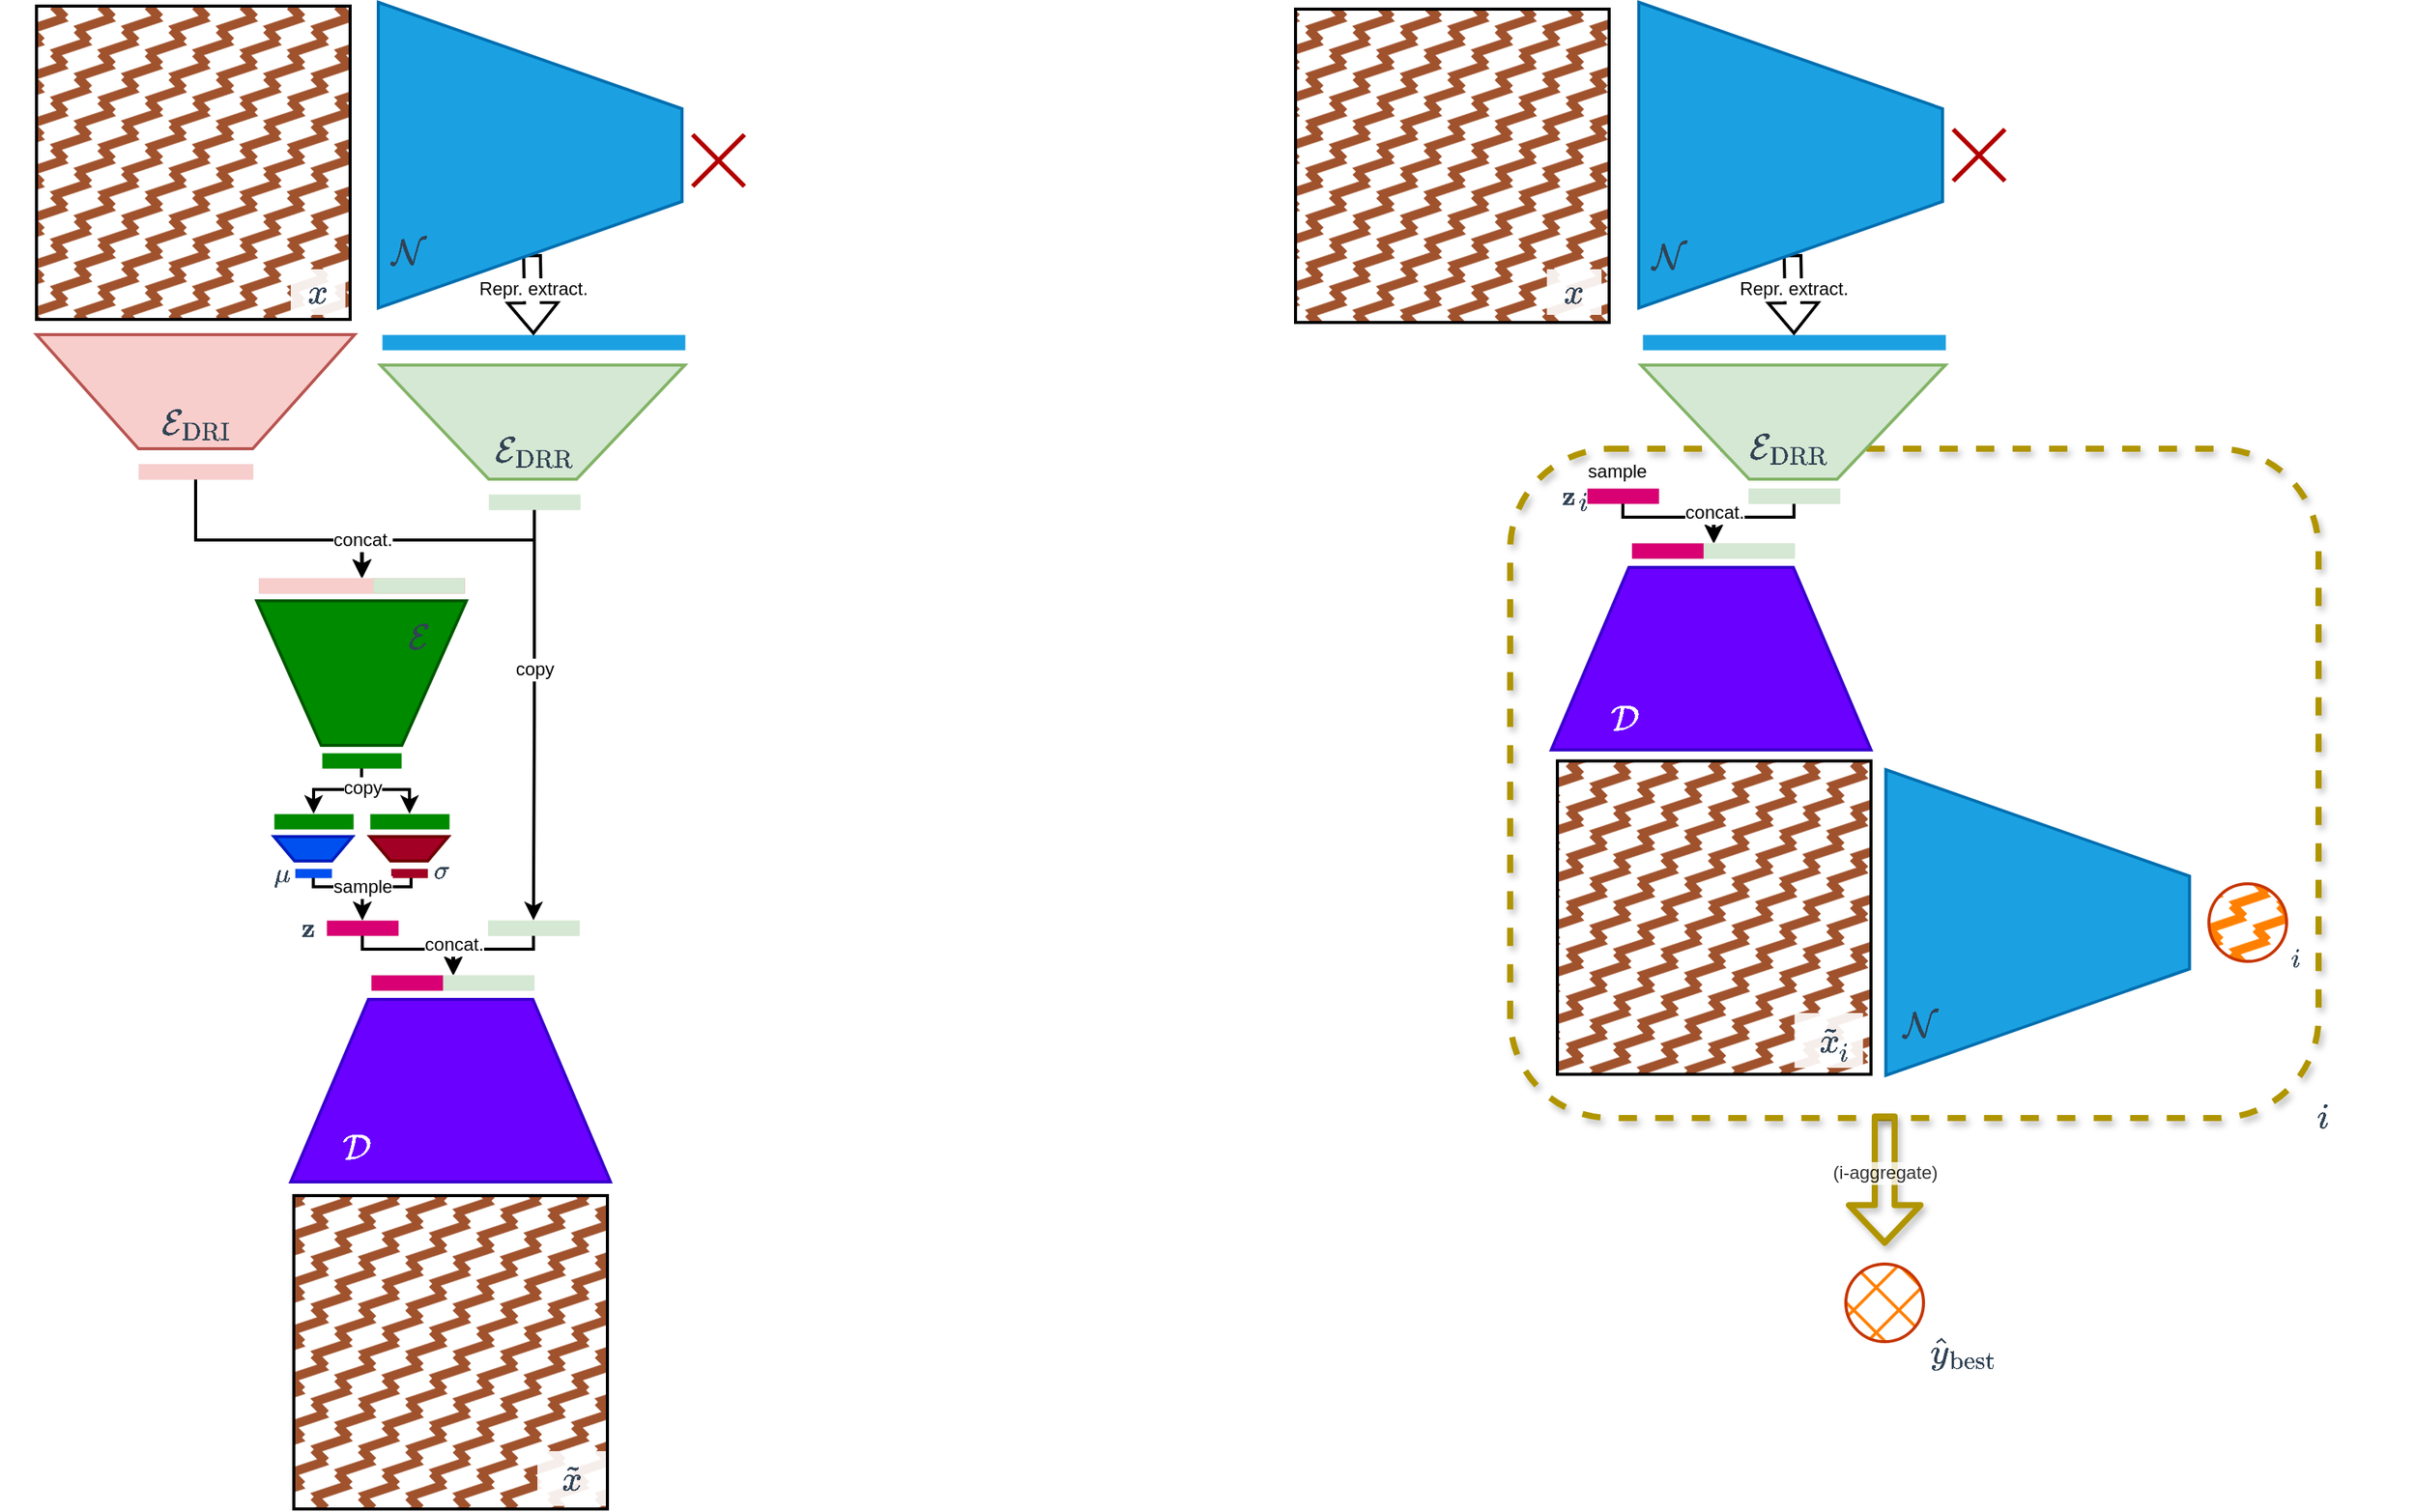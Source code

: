 <mxfile compressed="false" version="20.3.0" type="device">
  <diagram id="s-uf7pjVRxN8czpzryHA" name="Page-1">
    <mxGraphModel dx="5114" dy="3626" grid="1" gridSize="3" guides="1" tooltips="1" connect="1" arrows="1" fold="1" page="1" pageScale="1" pageWidth="827" pageHeight="1169" background="none" math="1" shadow="0">
      <root>
        <mxCell id="0" />
        <mxCell id="1" parent="0" />
        <mxCell id="uhN1ZbObD1ZCV8ZLD3_m-117" value="" style="rounded=1;whiteSpace=wrap;html=1;labelBackgroundColor=default;fillStyle=auto;strokeColor=#B09500;strokeWidth=4;fontFamily=Helvetica;fontSize=12;fillColor=none;fontColor=#000000;dashed=1;sketch=0;shadow=1;" vertex="1" parent="1">
          <mxGeometry x="141" y="-875" width="531" height="440" as="geometry" />
        </mxCell>
        <mxCell id="Mh5AnUqtq1khbSWkHjMV-4" value="" style="shape=trapezoid;perimeter=trapezoidPerimeter;whiteSpace=wrap;html=1;fixedSize=1;rotation=-180;size=67;fillColor=#f8cecc;strokeColor=#b85450;strokeWidth=2;" parent="1" vertex="1">
          <mxGeometry x="-827" y="-950" width="209" height="75" as="geometry" />
        </mxCell>
        <mxCell id="Mh5AnUqtq1khbSWkHjMV-5" value="" style="rounded=0;whiteSpace=wrap;html=1;fillStyle=auto;strokeWidth=0;strokeColor=#006EAF;fillColor=#1ba1e2;fontColor=#ffffff;" parent="1" vertex="1">
          <mxGeometry x="-600" y="-950" width="198.88" height="10" as="geometry" />
        </mxCell>
        <mxCell id="Mh5AnUqtq1khbSWkHjMV-7" value="" style="endArrow=classic;html=1;rounded=0;entryX=0.5;entryY=0;entryDx=0;entryDy=0;shape=flexArrow;startArrow=none;startFill=0;strokeWidth=2;" parent="1" source="Mh5AnUqtq1khbSWkHjMV-2" target="Mh5AnUqtq1khbSWkHjMV-5" edge="1">
          <mxGeometry relative="1" as="geometry">
            <mxPoint x="-358" y="420" as="sourcePoint" />
            <mxPoint x="-258" y="360" as="targetPoint" />
          </mxGeometry>
        </mxCell>
        <mxCell id="Mh5AnUqtq1khbSWkHjMV-8" value="&lt;font style=&quot;font-size: 12px;&quot;&gt;Repr. extract.&lt;/font&gt;" style="edgeLabel;resizable=0;html=1;align=center;verticalAlign=middle;fillStyle=solid;strokeColor=default;strokeWidth=0;fillColor=#33FFFF;gradientColor=none;fontSize=12;fontFamily=Helvetica;labelBackgroundColor=default;" parent="Mh5AnUqtq1khbSWkHjMV-7" connectable="0" vertex="1">
          <mxGeometry relative="1" as="geometry">
            <mxPoint y="-4" as="offset" />
          </mxGeometry>
        </mxCell>
        <mxCell id="Mh5AnUqtq1khbSWkHjMV-9" value="" style="shape=trapezoid;perimeter=trapezoidPerimeter;whiteSpace=wrap;html=1;fixedSize=1;rotation=-180;size=71.12;fillColor=#d5e8d4;strokeColor=#82b366;strokeWidth=2;" parent="1" vertex="1">
          <mxGeometry x="-601.12" y="-930" width="200" height="75" as="geometry" />
        </mxCell>
        <mxCell id="uhN1ZbObD1ZCV8ZLD3_m-11" style="edgeStyle=orthogonalEdgeStyle;rounded=0;orthogonalLoop=1;jettySize=auto;html=1;entryX=0.5;entryY=0;entryDx=0;entryDy=0;fontSize=12;startArrow=none;startFill=0;strokeWidth=2;exitX=0.5;exitY=1;exitDx=0;exitDy=0;" edge="1" parent="1" source="uhN1ZbObD1ZCV8ZLD3_m-4" target="uhN1ZbObD1ZCV8ZLD3_m-6">
          <mxGeometry relative="1" as="geometry">
            <Array as="points">
              <mxPoint x="-500" y="-815" />
              <mxPoint x="-613" y="-815" />
            </Array>
          </mxGeometry>
        </mxCell>
        <mxCell id="uhN1ZbObD1ZCV8ZLD3_m-14" style="edgeStyle=orthogonalEdgeStyle;rounded=0;orthogonalLoop=1;jettySize=auto;html=1;entryX=0.5;entryY=0;entryDx=0;entryDy=0;strokeWidth=2;fontSize=12;startArrow=none;startFill=0;" edge="1" parent="1" source="uhN1ZbObD1ZCV8ZLD3_m-4" target="uhN1ZbObD1ZCV8ZLD3_m-13">
          <mxGeometry relative="1" as="geometry" />
        </mxCell>
        <mxCell id="uhN1ZbObD1ZCV8ZLD3_m-4" value="" style="rounded=0;whiteSpace=wrap;html=1;fillStyle=solid;strokeColor=#82b366;strokeWidth=0;fillColor=#d5e8d4;" vertex="1" parent="1">
          <mxGeometry x="-530" y="-845" width="60" height="10" as="geometry" />
        </mxCell>
        <mxCell id="uhN1ZbObD1ZCV8ZLD3_m-10" style="edgeStyle=orthogonalEdgeStyle;rounded=0;orthogonalLoop=1;jettySize=auto;html=1;exitX=0.5;exitY=1;exitDx=0;exitDy=0;fontSize=12;startArrow=none;startFill=0;strokeWidth=2;" edge="1" parent="1" source="uhN1ZbObD1ZCV8ZLD3_m-5" target="uhN1ZbObD1ZCV8ZLD3_m-6">
          <mxGeometry relative="1" as="geometry">
            <Array as="points">
              <mxPoint x="-722" y="-815" />
              <mxPoint x="-613" y="-815" />
            </Array>
          </mxGeometry>
        </mxCell>
        <mxCell id="uhN1ZbObD1ZCV8ZLD3_m-5" value="" style="rounded=0;whiteSpace=wrap;html=1;fillStyle=solid;strokeColor=#b85450;strokeWidth=0;fillColor=#f8cecc;" vertex="1" parent="1">
          <mxGeometry x="-760" y="-865" width="75" height="10" as="geometry" />
        </mxCell>
        <mxCell id="uhN1ZbObD1ZCV8ZLD3_m-8" value="" style="group" vertex="1" connectable="0" parent="1">
          <mxGeometry x="-681.12" y="-790" width="135.25" height="10" as="geometry" />
        </mxCell>
        <mxCell id="uhN1ZbObD1ZCV8ZLD3_m-6" value="" style="rounded=0;whiteSpace=wrap;html=1;fillStyle=solid;strokeColor=#b85450;strokeWidth=0;fillColor=#f8cecc;" vertex="1" parent="uhN1ZbObD1ZCV8ZLD3_m-8">
          <mxGeometry width="135.25" height="10" as="geometry" />
        </mxCell>
        <mxCell id="uhN1ZbObD1ZCV8ZLD3_m-7" value="" style="rounded=0;whiteSpace=wrap;html=1;fillStyle=solid;strokeColor=#82b366;strokeWidth=0;fillColor=#d5e8d4;" vertex="1" parent="uhN1ZbObD1ZCV8ZLD3_m-8">
          <mxGeometry x="75" width="60" height="10" as="geometry" />
        </mxCell>
        <mxCell id="Mh5AnUqtq1khbSWkHjMV-2" value="" style="shape=trapezoid;perimeter=trapezoidPerimeter;whiteSpace=wrap;html=1;fixedSize=1;rotation=90;size=70;fillColor=#1ba1e2;strokeColor=#006EAF;strokeWidth=2;fontColor=#ffffff;" parent="1" vertex="1">
          <mxGeometry x="-603.25" y="-1167.75" width="201" height="199.5" as="geometry" />
        </mxCell>
        <mxCell id="uhN1ZbObD1ZCV8ZLD3_m-12" value="&lt;span style=&quot;font-size: 12px;&quot;&gt;concat.&lt;/span&gt;" style="edgeLabel;resizable=0;html=1;align=center;verticalAlign=middle;fillStyle=solid;strokeColor=default;strokeWidth=0;fillColor=#33FFFF;gradientColor=none;fontSize=12;fontFamily=Helvetica;" connectable="0" vertex="1" parent="1">
          <mxGeometry x="-613.49" y="-814.998" as="geometry" />
        </mxCell>
        <mxCell id="uhN1ZbObD1ZCV8ZLD3_m-66" style="edgeStyle=orthogonalEdgeStyle;rounded=0;orthogonalLoop=1;jettySize=auto;html=1;entryX=0.5;entryY=0;entryDx=0;entryDy=0;strokeWidth=2;fontFamily=Helvetica;fontSize=12;startArrow=none;startFill=0;" edge="1" parent="1" source="uhN1ZbObD1ZCV8ZLD3_m-13" target="uhN1ZbObD1ZCV8ZLD3_m-61">
          <mxGeometry relative="1" as="geometry">
            <Array as="points">
              <mxPoint x="-501" y="-546" />
              <mxPoint x="-553" y="-546" />
            </Array>
          </mxGeometry>
        </mxCell>
        <mxCell id="uhN1ZbObD1ZCV8ZLD3_m-13" value="" style="rounded=0;whiteSpace=wrap;html=1;fillStyle=solid;strokeColor=#82b366;strokeWidth=0;fillColor=#d5e8d4;" vertex="1" parent="1">
          <mxGeometry x="-530.56" y="-565" width="60" height="10" as="geometry" />
        </mxCell>
        <mxCell id="uhN1ZbObD1ZCV8ZLD3_m-15" value="&lt;span style=&quot;font-size: 12px;&quot;&gt;copy&lt;/span&gt;" style="edgeLabel;resizable=0;html=1;align=center;verticalAlign=middle;fillStyle=solid;strokeColor=default;strokeWidth=0;fillColor=#33FFFF;gradientColor=none;fontSize=12;fontFamily=Helvetica;" connectable="0" vertex="1" parent="1">
          <mxGeometry x="-500.0" y="-729.998" as="geometry" />
        </mxCell>
        <mxCell id="uhN1ZbObD1ZCV8ZLD3_m-25" value="" style="shape=trapezoid;perimeter=trapezoidPerimeter;whiteSpace=wrap;html=1;fixedSize=1;rotation=-180;size=42.37;fillColor=#008a00;strokeColor=#005700;strokeWidth=2;fontColor=#ffffff;" vertex="1" parent="1">
          <mxGeometry x="-682.37" y="-775" width="137.76" height="95" as="geometry" />
        </mxCell>
        <mxCell id="uhN1ZbObD1ZCV8ZLD3_m-57" style="edgeStyle=orthogonalEdgeStyle;rounded=0;orthogonalLoop=1;jettySize=auto;html=1;entryX=0.5;entryY=0;entryDx=0;entryDy=0;strokeWidth=2;fontSize=12;startArrow=none;startFill=0;" edge="1" parent="1" source="uhN1ZbObD1ZCV8ZLD3_m-26" target="uhN1ZbObD1ZCV8ZLD3_m-27">
          <mxGeometry relative="1" as="geometry">
            <Array as="points">
              <mxPoint x="-613" y="-651" />
              <mxPoint x="-645" y="-651" />
            </Array>
          </mxGeometry>
        </mxCell>
        <mxCell id="uhN1ZbObD1ZCV8ZLD3_m-58" style="edgeStyle=orthogonalEdgeStyle;rounded=0;orthogonalLoop=1;jettySize=auto;html=1;entryX=0.5;entryY=0;entryDx=0;entryDy=0;strokeWidth=2;fontSize=12;startArrow=none;startFill=0;" edge="1" parent="1" source="uhN1ZbObD1ZCV8ZLD3_m-26" target="uhN1ZbObD1ZCV8ZLD3_m-46">
          <mxGeometry relative="1" as="geometry">
            <Array as="points">
              <mxPoint x="-613" y="-651" />
              <mxPoint x="-582" y="-651" />
            </Array>
          </mxGeometry>
        </mxCell>
        <mxCell id="uhN1ZbObD1ZCV8ZLD3_m-26" value="" style="rounded=0;whiteSpace=wrap;html=1;fillStyle=solid;strokeColor=#005700;strokeWidth=0;fillColor=#008a00;fontColor=#ffffff;" vertex="1" parent="1">
          <mxGeometry x="-639.49" y="-675" width="52" height="10" as="geometry" />
        </mxCell>
        <mxCell id="uhN1ZbObD1ZCV8ZLD3_m-27" value="" style="rounded=0;whiteSpace=wrap;html=1;fillStyle=solid;strokeColor=#005700;strokeWidth=0;fillColor=#008a00;fontColor=#ffffff;" vertex="1" parent="1">
          <mxGeometry x="-670.99" y="-635" width="52" height="10" as="geometry" />
        </mxCell>
        <mxCell id="uhN1ZbObD1ZCV8ZLD3_m-35" value="" style="shape=trapezoid;perimeter=trapezoidPerimeter;whiteSpace=wrap;html=1;fixedSize=1;rotation=-180;size=13.5;fillColor=#0050ef;strokeColor=#001DBC;strokeWidth=2;fontColor=#ffffff;" vertex="1" parent="1">
          <mxGeometry x="-670.99" y="-620" width="51.5" height="16" as="geometry" />
        </mxCell>
        <mxCell id="uhN1ZbObD1ZCV8ZLD3_m-65" style="edgeStyle=orthogonalEdgeStyle;rounded=0;orthogonalLoop=1;jettySize=auto;html=1;exitX=0.5;exitY=1;exitDx=0;exitDy=0;strokeWidth=2;fontFamily=Helvetica;fontSize=12;startArrow=none;startFill=0;" edge="1" parent="1" source="uhN1ZbObD1ZCV8ZLD3_m-36" target="uhN1ZbObD1ZCV8ZLD3_m-61">
          <mxGeometry relative="1" as="geometry">
            <Array as="points">
              <mxPoint x="-613" y="-546" />
              <mxPoint x="-553" y="-546" />
            </Array>
          </mxGeometry>
        </mxCell>
        <mxCell id="uhN1ZbObD1ZCV8ZLD3_m-36" value="" style="rounded=0;whiteSpace=wrap;html=1;fillStyle=solid;strokeColor=#A50040;strokeWidth=0;fillColor=#d80073;fontColor=#ffffff;" vertex="1" parent="1">
          <mxGeometry x="-636.49" y="-565" width="47" height="10" as="geometry" />
        </mxCell>
        <mxCell id="uhN1ZbObD1ZCV8ZLD3_m-53" style="edgeStyle=orthogonalEdgeStyle;rounded=0;orthogonalLoop=1;jettySize=auto;html=1;entryX=0.5;entryY=0;entryDx=0;entryDy=0;strokeWidth=2;fontSize=12;startArrow=none;startFill=0;" edge="1" parent="1" source="uhN1ZbObD1ZCV8ZLD3_m-39" target="uhN1ZbObD1ZCV8ZLD3_m-36">
          <mxGeometry relative="1" as="geometry">
            <Array as="points">
              <mxPoint x="-644.99" y="-587" />
              <mxPoint x="-612.99" y="-587" />
            </Array>
          </mxGeometry>
        </mxCell>
        <mxCell id="uhN1ZbObD1ZCV8ZLD3_m-39" value="" style="rounded=0;whiteSpace=wrap;html=1;fillStyle=solid;strokeColor=#001DBC;strokeWidth=0;fillColor=#0050ef;fontColor=#ffffff;" vertex="1" parent="1">
          <mxGeometry x="-657.24" y="-599" width="24" height="6" as="geometry" />
        </mxCell>
        <mxCell id="uhN1ZbObD1ZCV8ZLD3_m-46" value="" style="rounded=0;whiteSpace=wrap;html=1;fillStyle=solid;strokeColor=#005700;strokeWidth=0;fillColor=#008a00;fontColor=#ffffff;" vertex="1" parent="1">
          <mxGeometry x="-607.99" y="-635" width="52" height="10" as="geometry" />
        </mxCell>
        <mxCell id="uhN1ZbObD1ZCV8ZLD3_m-47" value="" style="shape=trapezoid;perimeter=trapezoidPerimeter;whiteSpace=wrap;html=1;fixedSize=1;rotation=-180;size=13.5;fillColor=#a20025;strokeColor=#6F0000;strokeWidth=2;fontColor=#ffffff;" vertex="1" parent="1">
          <mxGeometry x="-607.99" y="-620" width="51.5" height="16" as="geometry" />
        </mxCell>
        <mxCell id="uhN1ZbObD1ZCV8ZLD3_m-55" style="edgeStyle=orthogonalEdgeStyle;rounded=0;orthogonalLoop=1;jettySize=auto;html=1;entryX=0.5;entryY=0;entryDx=0;entryDy=0;strokeWidth=2;fontSize=12;startArrow=none;startFill=0;" edge="1" parent="1" source="uhN1ZbObD1ZCV8ZLD3_m-48" target="uhN1ZbObD1ZCV8ZLD3_m-36">
          <mxGeometry relative="1" as="geometry">
            <Array as="points">
              <mxPoint x="-580.99" y="-587" />
              <mxPoint x="-612.99" y="-587" />
            </Array>
          </mxGeometry>
        </mxCell>
        <mxCell id="uhN1ZbObD1ZCV8ZLD3_m-48" value="" style="rounded=0;whiteSpace=wrap;html=1;fillStyle=solid;strokeColor=#6F0000;strokeWidth=0;fillColor=#a20025;fontColor=#ffffff;" vertex="1" parent="1">
          <mxGeometry x="-594.24" y="-599" width="24" height="6" as="geometry" />
        </mxCell>
        <mxCell id="uhN1ZbObD1ZCV8ZLD3_m-56" value="&lt;span style=&quot;font-size: 12px;&quot;&gt;sample&lt;/span&gt;" style="edgeLabel;resizable=0;html=1;align=center;verticalAlign=middle;fillStyle=solid;strokeColor=default;strokeWidth=0;fillColor=#33FFFF;gradientColor=none;fontSize=12;fontFamily=Helvetica;" connectable="0" vertex="1" parent="1">
          <mxGeometry x="-612.99" y="-586.998" as="geometry" />
        </mxCell>
        <mxCell id="uhN1ZbObD1ZCV8ZLD3_m-59" value="&lt;span style=&quot;font-size: 12px;&quot;&gt;copy&lt;/span&gt;" style="edgeLabel;resizable=0;html=1;align=center;verticalAlign=middle;fillStyle=solid;strokeColor=default;strokeWidth=0;fillColor=#33FFFF;gradientColor=none;fontSize=12;fontFamily=Helvetica;" connectable="0" vertex="1" parent="1">
          <mxGeometry x="-609.0" y="-650.998" as="geometry">
            <mxPoint x="-4" y="-1" as="offset" />
          </mxGeometry>
        </mxCell>
        <mxCell id="uhN1ZbObD1ZCV8ZLD3_m-63" value="" style="group" vertex="1" connectable="0" parent="1">
          <mxGeometry x="-607.24" y="-529" width="107" height="10" as="geometry" />
        </mxCell>
        <mxCell id="uhN1ZbObD1ZCV8ZLD3_m-61" value="" style="rounded=0;whiteSpace=wrap;html=1;fillStyle=solid;strokeColor=#82b366;strokeWidth=0;fillColor=#d5e8d4;" vertex="1" parent="uhN1ZbObD1ZCV8ZLD3_m-63">
          <mxGeometry x="0.49" width="106.51" height="10" as="geometry" />
        </mxCell>
        <mxCell id="uhN1ZbObD1ZCV8ZLD3_m-62" value="" style="rounded=0;whiteSpace=wrap;html=1;fillStyle=solid;strokeColor=#A50040;strokeWidth=0;fillColor=#d80073;fontColor=#ffffff;" vertex="1" parent="uhN1ZbObD1ZCV8ZLD3_m-63">
          <mxGeometry width="47" height="10" as="geometry" />
        </mxCell>
        <mxCell id="uhN1ZbObD1ZCV8ZLD3_m-67" value="&lt;span style=&quot;font-size: 12px;&quot;&gt;concat.&lt;/span&gt;" style="edgeLabel;resizable=0;html=1;align=center;verticalAlign=middle;fillStyle=solid;strokeColor=default;strokeWidth=0;fillColor=#33FFFF;gradientColor=none;fontSize=12;fontFamily=Helvetica;" connectable="0" vertex="1" parent="1">
          <mxGeometry x="-553.74" y="-548.998" as="geometry" />
        </mxCell>
        <mxCell id="uhN1ZbObD1ZCV8ZLD3_m-68" value="" style="shape=trapezoid;perimeter=trapezoidPerimeter;whiteSpace=wrap;html=1;fixedSize=1;rotation=0;size=51;fillColor=#6a00ff;strokeColor=#3700CC;strokeWidth=2;fontColor=#ffffff;" vertex="1" parent="1">
          <mxGeometry x="-660" y="-513" width="210" height="120" as="geometry" />
        </mxCell>
        <mxCell id="uhN1ZbObD1ZCV8ZLD3_m-72" value="" style="rounded=0;whiteSpace=wrap;html=1;fillStyle=auto;strokeWidth=0;strokeColor=#006EAF;fillColor=#1ba1e2;fontColor=#ffffff;" vertex="1" parent="1">
          <mxGeometry x="228" y="-950" width="198.88" height="10" as="geometry" />
        </mxCell>
        <mxCell id="uhN1ZbObD1ZCV8ZLD3_m-73" value="" style="endArrow=classic;html=1;rounded=0;entryX=0.5;entryY=0;entryDx=0;entryDy=0;shape=flexArrow;startArrow=none;startFill=0;strokeWidth=2;" edge="1" parent="1" source="uhN1ZbObD1ZCV8ZLD3_m-84" target="uhN1ZbObD1ZCV8ZLD3_m-72">
          <mxGeometry relative="1" as="geometry">
            <mxPoint x="470" y="420" as="sourcePoint" />
            <mxPoint x="570" y="360" as="targetPoint" />
          </mxGeometry>
        </mxCell>
        <mxCell id="uhN1ZbObD1ZCV8ZLD3_m-74" value="&lt;font style=&quot;font-size: 12px;&quot;&gt;Repr. extract.&lt;/font&gt;" style="edgeLabel;resizable=0;html=1;align=center;verticalAlign=middle;fillStyle=solid;strokeColor=default;strokeWidth=0;fillColor=#33FFFF;gradientColor=none;fontSize=12;fontFamily=Helvetica;labelBackgroundColor=default;" connectable="0" vertex="1" parent="uhN1ZbObD1ZCV8ZLD3_m-73">
          <mxGeometry relative="1" as="geometry">
            <mxPoint y="-4" as="offset" />
          </mxGeometry>
        </mxCell>
        <mxCell id="uhN1ZbObD1ZCV8ZLD3_m-75" value="" style="shape=trapezoid;perimeter=trapezoidPerimeter;whiteSpace=wrap;html=1;fixedSize=1;rotation=-180;size=71.12;fillColor=#d5e8d4;strokeColor=#82b366;strokeWidth=2;" vertex="1" parent="1">
          <mxGeometry x="226.88" y="-930" width="200" height="75" as="geometry" />
        </mxCell>
        <mxCell id="uhN1ZbObD1ZCV8ZLD3_m-84" value="" style="shape=trapezoid;perimeter=trapezoidPerimeter;whiteSpace=wrap;html=1;fixedSize=1;rotation=90;size=70;fillColor=#1ba1e2;strokeColor=#006EAF;strokeWidth=2;fontColor=#ffffff;" vertex="1" parent="1">
          <mxGeometry x="224.75" y="-1167.75" width="201" height="199.5" as="geometry" />
        </mxCell>
        <mxCell id="uhN1ZbObD1ZCV8ZLD3_m-86" style="edgeStyle=orthogonalEdgeStyle;rounded=0;orthogonalLoop=1;jettySize=auto;html=1;entryX=0.5;entryY=0;entryDx=0;entryDy=0;strokeWidth=2;fontFamily=Helvetica;fontSize=12;startArrow=none;startFill=0;" edge="1" parent="1" source="uhN1ZbObD1ZCV8ZLD3_m-87" target="uhN1ZbObD1ZCV8ZLD3_m-106">
          <mxGeometry relative="1" as="geometry">
            <Array as="points">
              <mxPoint x="327" y="-830" />
              <mxPoint x="275" y="-830" />
            </Array>
          </mxGeometry>
        </mxCell>
        <mxCell id="uhN1ZbObD1ZCV8ZLD3_m-87" value="" style="rounded=0;whiteSpace=wrap;html=1;fillStyle=solid;strokeColor=#82b366;strokeWidth=0;fillColor=#d5e8d4;" vertex="1" parent="1">
          <mxGeometry x="297.44" y="-849" width="60" height="10" as="geometry" />
        </mxCell>
        <mxCell id="uhN1ZbObD1ZCV8ZLD3_m-95" style="edgeStyle=orthogonalEdgeStyle;rounded=0;orthogonalLoop=1;jettySize=auto;html=1;exitX=0.5;exitY=1;exitDx=0;exitDy=0;strokeWidth=2;fontFamily=Helvetica;fontSize=12;startArrow=none;startFill=0;" edge="1" parent="1" source="uhN1ZbObD1ZCV8ZLD3_m-96" target="uhN1ZbObD1ZCV8ZLD3_m-106">
          <mxGeometry relative="1" as="geometry">
            <Array as="points">
              <mxPoint x="215" y="-830" />
              <mxPoint x="275" y="-830" />
            </Array>
          </mxGeometry>
        </mxCell>
        <mxCell id="uhN1ZbObD1ZCV8ZLD3_m-96" value="" style="rounded=0;whiteSpace=wrap;html=1;fillStyle=solid;strokeColor=#A50040;strokeWidth=0;fillColor=#d80073;fontColor=#ffffff;" vertex="1" parent="1">
          <mxGeometry x="191.51" y="-849" width="47" height="10" as="geometry" />
        </mxCell>
        <mxCell id="uhN1ZbObD1ZCV8ZLD3_m-105" value="" style="group" vertex="1" connectable="0" parent="1">
          <mxGeometry x="220.76" y="-813" width="107" height="10" as="geometry" />
        </mxCell>
        <mxCell id="uhN1ZbObD1ZCV8ZLD3_m-106" value="" style="rounded=0;whiteSpace=wrap;html=1;fillStyle=solid;strokeColor=#82b366;strokeWidth=0;fillColor=#d5e8d4;" vertex="1" parent="uhN1ZbObD1ZCV8ZLD3_m-105">
          <mxGeometry x="0.49" width="106.51" height="10" as="geometry" />
        </mxCell>
        <mxCell id="uhN1ZbObD1ZCV8ZLD3_m-107" value="" style="rounded=0;whiteSpace=wrap;html=1;fillStyle=solid;strokeColor=#A50040;strokeWidth=0;fillColor=#d80073;fontColor=#ffffff;" vertex="1" parent="uhN1ZbObD1ZCV8ZLD3_m-105">
          <mxGeometry width="47" height="10" as="geometry" />
        </mxCell>
        <mxCell id="uhN1ZbObD1ZCV8ZLD3_m-108" value="&lt;span style=&quot;font-size: 12px;&quot;&gt;concat.&lt;/span&gt;" style="edgeLabel;resizable=0;html=1;align=center;verticalAlign=middle;fillStyle=solid;strokeColor=default;strokeWidth=0;fillColor=#33FFFF;gradientColor=none;fontSize=12;fontFamily=Helvetica;" connectable="0" vertex="1" parent="1">
          <mxGeometry x="274.26" y="-832.998" as="geometry" />
        </mxCell>
        <mxCell id="uhN1ZbObD1ZCV8ZLD3_m-109" value="" style="shape=trapezoid;perimeter=trapezoidPerimeter;whiteSpace=wrap;html=1;fixedSize=1;rotation=0;size=51;fillColor=#6a00ff;strokeColor=#3700CC;strokeWidth=2;fontColor=#ffffff;" vertex="1" parent="1">
          <mxGeometry x="168" y="-797" width="210" height="120" as="geometry" />
        </mxCell>
        <mxCell id="uhN1ZbObD1ZCV8ZLD3_m-111" value="" style="shape=trapezoid;perimeter=trapezoidPerimeter;whiteSpace=wrap;html=1;fixedSize=1;rotation=90;size=70;fillColor=#1ba1e2;strokeColor=#006EAF;strokeWidth=2;fontColor=#ffffff;" vertex="1" parent="1">
          <mxGeometry x="387" y="-663.25" width="201" height="199.5" as="geometry" />
        </mxCell>
        <mxCell id="uhN1ZbObD1ZCV8ZLD3_m-112" value="" style="ellipse;whiteSpace=wrap;html=1;aspect=fixed;labelBackgroundColor=default;fillStyle=zigzag-line;strokeColor=#C73500;fontFamily=Helvetica;fontSize=12;fillColor=#FF8000;fontColor=#000000;strokeWidth=2;" vertex="1" parent="1">
          <mxGeometry x="600" y="-589" width="51" height="51" as="geometry" />
        </mxCell>
        <mxCell id="uhN1ZbObD1ZCV8ZLD3_m-113" value="" style="shape=umlDestroy;whiteSpace=wrap;html=1;strokeWidth=3;strokeColor=#B20000;labelBackgroundColor=default;fillStyle=auto;fontFamily=Helvetica;fontSize=12;fillColor=#e51400;fontColor=#ffffff;" vertex="1" parent="1">
          <mxGeometry x="432" y="-1085" width="34" height="34" as="geometry" />
        </mxCell>
        <mxCell id="uhN1ZbObD1ZCV8ZLD3_m-114" value="" style="shape=umlDestroy;whiteSpace=wrap;html=1;strokeWidth=3;strokeColor=#B20000;labelBackgroundColor=default;fillStyle=auto;fontFamily=Helvetica;fontSize=12;fillColor=#e51400;fontColor=#ffffff;" vertex="1" parent="1">
          <mxGeometry x="-396" y="-1081.5" width="34" height="34" as="geometry" />
        </mxCell>
        <mxCell id="uhN1ZbObD1ZCV8ZLD3_m-115" value="&lt;span style=&quot;font-size: 12px;&quot;&gt;sample&lt;/span&gt;" style="edgeLabel;resizable=0;html=1;align=center;verticalAlign=middle;fillStyle=solid;strokeColor=default;strokeWidth=0;fillColor=#33FFFF;gradientColor=none;fontSize=12;fontFamily=Helvetica;" connectable="0" vertex="1" parent="1">
          <mxGeometry x="-607.24" y="-572.998" as="geometry">
            <mxPoint x="818" y="-287" as="offset" />
          </mxGeometry>
        </mxCell>
        <mxCell id="uhN1ZbObD1ZCV8ZLD3_m-121" value="&lt;font style=&quot;font-size: 20px;&quot;&gt;$$i$$&lt;/font&gt;" style="text;html=1;strokeColor=none;fillColor=none;align=center;verticalAlign=middle;whiteSpace=wrap;rounded=0;shadow=1;dashed=1;labelBackgroundColor=none;sketch=0;fillStyle=auto;strokeWidth=2;fontFamily=Helvetica;fontSize=12;fontColor=#314354;" vertex="1" parent="1">
          <mxGeometry x="621" y="-480" width="108" height="87" as="geometry" />
        </mxCell>
        <mxCell id="uhN1ZbObD1ZCV8ZLD3_m-124" value="&lt;font style=&quot;font-size: 20px;&quot;&gt;$$\mathcal{N}$$&lt;/font&gt;" style="text;html=1;strokeColor=none;fillColor=none;align=center;verticalAlign=middle;whiteSpace=wrap;rounded=0;shadow=1;dashed=1;labelBackgroundColor=none;sketch=0;fillStyle=auto;strokeWidth=2;fontFamily=Helvetica;fontSize=12;fontColor=#314354;" vertex="1" parent="1">
          <mxGeometry x="357.44" y="-540" width="108" height="87" as="geometry" />
        </mxCell>
        <mxCell id="uhN1ZbObD1ZCV8ZLD3_m-125" value="&lt;font style=&quot;font-size: 20px;&quot;&gt;$$\mathcal{N}$$&lt;/font&gt;" style="text;html=1;strokeColor=none;fillColor=none;align=center;verticalAlign=middle;whiteSpace=wrap;rounded=0;shadow=1;dashed=1;labelBackgroundColor=none;sketch=0;fillStyle=auto;strokeWidth=2;fontFamily=Helvetica;fontSize=12;fontColor=#314354;" vertex="1" parent="1">
          <mxGeometry x="-636.49" y="-1047.5" width="108" height="87" as="geometry" />
        </mxCell>
        <mxCell id="uhN1ZbObD1ZCV8ZLD3_m-127" value="&lt;font color=&quot;#ffffff&quot; style=&quot;font-size: 20px;&quot;&gt;$$\mathcal{D}$$&lt;/font&gt;" style="text;html=1;strokeColor=none;fillColor=none;align=center;verticalAlign=middle;whiteSpace=wrap;rounded=0;shadow=1;dashed=1;labelBackgroundColor=none;sketch=0;fillStyle=auto;strokeWidth=2;fontFamily=Helvetica;fontSize=12;fontColor=#314354;" vertex="1" parent="1">
          <mxGeometry x="162" y="-741" width="108" height="87" as="geometry" />
        </mxCell>
        <mxCell id="uhN1ZbObD1ZCV8ZLD3_m-128" value="&lt;font color=&quot;#ffffff&quot; style=&quot;font-size: 20px;&quot;&gt;$$\mathcal{D}$$&lt;/font&gt;" style="text;html=1;strokeColor=none;fillColor=none;align=center;verticalAlign=middle;whiteSpace=wrap;rounded=0;shadow=1;dashed=1;labelBackgroundColor=none;sketch=0;fillStyle=auto;strokeWidth=2;fontFamily=Helvetica;fontSize=12;fontColor=#314354;" vertex="1" parent="1">
          <mxGeometry x="-670.99" y="-459" width="108" height="87" as="geometry" />
        </mxCell>
        <mxCell id="uhN1ZbObD1ZCV8ZLD3_m-129" value="&lt;font style=&quot;font-size: 20px;&quot;&gt;$$\mathcal{E}$$&lt;/font&gt;" style="text;html=1;strokeColor=none;fillColor=none;align=center;verticalAlign=middle;whiteSpace=wrap;rounded=0;shadow=1;dashed=1;labelBackgroundColor=none;sketch=0;fillStyle=auto;strokeWidth=2;fontFamily=Helvetica;fontSize=12;fontColor=#314354;" vertex="1" parent="1">
          <mxGeometry x="-630" y="-795" width="108" height="87" as="geometry" />
        </mxCell>
        <mxCell id="uhN1ZbObD1ZCV8ZLD3_m-131" value="" style="whiteSpace=wrap;html=1;aspect=fixed;rounded=0;shadow=0;labelBackgroundColor=none;sketch=0;fillStyle=zigzag-line;strokeColor=#000000;strokeWidth=2;fontFamily=Helvetica;fontSize=20;fontColor=#ffffff;fillColor=#A0522D;glass=0;" vertex="1" parent="1">
          <mxGeometry x="172" y="-669.75" width="206" height="206" as="geometry" />
        </mxCell>
        <mxCell id="uhN1ZbObD1ZCV8ZLD3_m-138" value="" style="whiteSpace=wrap;html=1;aspect=fixed;rounded=0;shadow=0;labelBackgroundColor=none;sketch=0;fillStyle=zigzag-line;strokeColor=#000000;strokeWidth=2;fontFamily=Helvetica;fontSize=20;fontColor=#ffffff;fillColor=#A0522D;glass=0;" vertex="1" parent="1">
          <mxGeometry x="-658" y="-384" width="206" height="206" as="geometry" />
        </mxCell>
        <mxCell id="uhN1ZbObD1ZCV8ZLD3_m-139" value="" style="whiteSpace=wrap;html=1;aspect=fixed;rounded=0;shadow=0;labelBackgroundColor=none;sketch=0;fillStyle=zigzag-line;strokeColor=#000000;strokeWidth=2;fontFamily=Helvetica;fontSize=20;fontColor=#ffffff;fillColor=#A0522D;glass=0;" vertex="1" parent="1">
          <mxGeometry y="-1164" width="206" height="206" as="geometry" />
        </mxCell>
        <mxCell id="uhN1ZbObD1ZCV8ZLD3_m-141" value="" style="whiteSpace=wrap;html=1;aspect=fixed;rounded=0;shadow=0;labelBackgroundColor=none;sketch=0;fillStyle=zigzag-line;strokeColor=#000000;strokeWidth=2;fontFamily=Helvetica;fontSize=20;fontColor=#ffffff;fillColor=#A0522D;glass=0;" vertex="1" parent="1">
          <mxGeometry x="-827" y="-1166" width="206" height="206" as="geometry" />
        </mxCell>
        <mxCell id="uhN1ZbObD1ZCV8ZLD3_m-142" value="&lt;font style=&quot;font-size: 15px;&quot;&gt;$$\mathbf{\mu}$$&lt;/font&gt;" style="text;html=1;strokeColor=none;fillColor=none;align=center;verticalAlign=middle;whiteSpace=wrap;rounded=0;shadow=1;dashed=1;labelBackgroundColor=none;sketch=0;fillStyle=auto;strokeWidth=2;fontFamily=Helvetica;fontSize=12;fontColor=#314354;" vertex="1" parent="1">
          <mxGeometry x="-720" y="-639.5" width="108" height="87" as="geometry" />
        </mxCell>
        <mxCell id="uhN1ZbObD1ZCV8ZLD3_m-143" value="&lt;font style=&quot;font-size: 15px;&quot;&gt;$$\mathbf{\sigma}$$&lt;/font&gt;" style="text;html=1;strokeColor=none;fillColor=none;align=center;verticalAlign=middle;whiteSpace=wrap;rounded=0;shadow=1;dashed=1;labelBackgroundColor=none;sketch=0;fillStyle=auto;strokeWidth=2;fontFamily=Helvetica;fontSize=12;fontColor=#314354;" vertex="1" parent="1">
          <mxGeometry x="-615" y="-642" width="108" height="87" as="geometry" />
        </mxCell>
        <mxCell id="uhN1ZbObD1ZCV8ZLD3_m-144" value="&lt;font style=&quot;font-size: 15px;&quot;&gt;$$\mathbf{z}$$&lt;/font&gt;" style="text;html=1;strokeColor=none;fillColor=none;align=center;verticalAlign=middle;whiteSpace=wrap;rounded=0;shadow=1;dashed=1;labelBackgroundColor=none;sketch=0;fillStyle=auto;strokeWidth=2;fontFamily=Helvetica;fontSize=12;fontColor=#314354;" vertex="1" parent="1">
          <mxGeometry x="126" y="-887.5" width="108" height="87" as="geometry" />
        </mxCell>
        <mxCell id="uhN1ZbObD1ZCV8ZLD3_m-145" value="&lt;font style=&quot;font-size: 15px;&quot;&gt;$$\mathbf{z}$$&lt;/font&gt;" style="text;html=1;strokeColor=none;fillColor=none;align=center;verticalAlign=middle;whiteSpace=wrap;rounded=0;shadow=1;dashed=1;labelBackgroundColor=none;sketch=0;fillStyle=auto;strokeWidth=2;fontFamily=Helvetica;fontSize=12;fontColor=#314354;" vertex="1" parent="1">
          <mxGeometry x="-702.24" y="-603.5" width="108" height="87" as="geometry" />
        </mxCell>
        <mxCell id="uhN1ZbObD1ZCV8ZLD3_m-147" value="&lt;font style=&quot;font-size: 20px; background-color: rgb(255, 255, 255);&quot;&gt;$$x$$&lt;/font&gt;" style="text;html=1;strokeColor=none;fillColor=default;align=center;verticalAlign=middle;whiteSpace=wrap;rounded=0;shadow=0;dashed=1;labelBackgroundColor=none;sketch=0;fillStyle=auto;strokeWidth=2;fontFamily=Helvetica;fontSize=12;fontColor=#314354;glass=0;opacity=90;" vertex="1" parent="1">
          <mxGeometry x="-660" y="-993" width="35.88" height="30" as="geometry" />
        </mxCell>
        <mxCell id="uhN1ZbObD1ZCV8ZLD3_m-148" value="&lt;font style=&quot;font-size: 20px; background-color: rgb(255, 255, 255);&quot;&gt;$$\tilde{x}$$&lt;/font&gt;" style="text;html=1;strokeColor=none;fillColor=default;align=center;verticalAlign=middle;whiteSpace=wrap;rounded=0;shadow=0;dashed=1;labelBackgroundColor=none;sketch=0;fillStyle=auto;strokeWidth=2;fontFamily=Helvetica;fontSize=12;fontColor=#314354;glass=0;opacity=90;" vertex="1" parent="1">
          <mxGeometry x="-498" y="-216" width="45" height="36" as="geometry" />
        </mxCell>
        <mxCell id="uhN1ZbObD1ZCV8ZLD3_m-149" value="&lt;font style=&quot;font-size: 20px; background-color: rgb(255, 255, 255);&quot;&gt;$$x$$&lt;/font&gt;" style="text;html=1;strokeColor=none;fillColor=default;align=center;verticalAlign=middle;whiteSpace=wrap;rounded=0;shadow=0;dashed=1;labelBackgroundColor=none;sketch=0;fillStyle=auto;strokeWidth=2;fontFamily=Helvetica;fontSize=12;fontColor=#314354;glass=0;opacity=90;" vertex="1" parent="1">
          <mxGeometry x="165.12" y="-993" width="35.88" height="30" as="geometry" />
        </mxCell>
        <mxCell id="uhN1ZbObD1ZCV8ZLD3_m-150" value="&lt;font style=&quot;font-size: 20px; background-color: rgb(255, 255, 255);&quot;&gt;$$\tilde{x}$$&lt;/font&gt;" style="text;html=1;strokeColor=none;fillColor=default;align=center;verticalAlign=middle;whiteSpace=wrap;rounded=0;shadow=0;dashed=1;labelBackgroundColor=none;sketch=0;fillStyle=auto;strokeWidth=2;fontFamily=Helvetica;fontSize=12;fontColor=#314354;glass=0;opacity=90;" vertex="1" parent="1">
          <mxGeometry x="327.76" y="-504" width="45" height="36" as="geometry" />
        </mxCell>
        <mxCell id="uhN1ZbObD1ZCV8ZLD3_m-152" value="&lt;font style=&quot;font-size: 15px;&quot;&gt;$$i$$&lt;/font&gt;" style="text;html=1;strokeColor=none;fillColor=none;align=center;verticalAlign=middle;whiteSpace=wrap;rounded=0;shadow=1;dashed=1;labelBackgroundColor=none;sketch=0;fillStyle=auto;strokeWidth=2;fontFamily=Helvetica;fontSize=12;fontColor=#314354;" vertex="1" parent="1">
          <mxGeometry x="603" y="-584" width="108" height="87" as="geometry" />
        </mxCell>
        <mxCell id="uhN1ZbObD1ZCV8ZLD3_m-153" value="&lt;font style=&quot;font-size: 15px;&quot;&gt;$$i$$&lt;/font&gt;" style="text;html=1;strokeColor=none;fillColor=none;align=center;verticalAlign=middle;whiteSpace=wrap;rounded=0;shadow=1;dashed=1;labelBackgroundColor=none;sketch=0;fillStyle=auto;strokeWidth=2;fontFamily=Helvetica;fontSize=12;fontColor=#314354;" vertex="1" parent="1">
          <mxGeometry x="306" y="-522" width="108" height="87" as="geometry" />
        </mxCell>
        <mxCell id="uhN1ZbObD1ZCV8ZLD3_m-154" value="&lt;font style=&quot;font-size: 15px;&quot;&gt;$$i$$&lt;/font&gt;" style="text;html=1;strokeColor=none;fillColor=none;align=center;verticalAlign=middle;whiteSpace=wrap;rounded=0;shadow=1;dashed=1;labelBackgroundColor=none;sketch=0;fillStyle=auto;strokeWidth=2;fontFamily=Helvetica;fontSize=12;fontColor=#314354;" vertex="1" parent="1">
          <mxGeometry x="135" y="-884" width="108" height="87" as="geometry" />
        </mxCell>
        <mxCell id="uhN1ZbObD1ZCV8ZLD3_m-159" value="" style="endArrow=classic;html=1;rounded=1;shape=flexArrow;startArrow=none;startFill=0;strokeWidth=4;fillColor=none;strokeColor=#B09500;endWidth=30;endSize=6.912;shadow=1;" edge="1" parent="1">
          <mxGeometry relative="1" as="geometry">
            <mxPoint x="386.998" y="-438.004" as="sourcePoint" />
            <mxPoint x="387" y="-351" as="targetPoint" />
          </mxGeometry>
        </mxCell>
        <mxCell id="uhN1ZbObD1ZCV8ZLD3_m-161" value="(i-aggregate)" style="edgeLabel;resizable=0;html=1;align=center;verticalAlign=middle;fillStyle=solid;strokeColor=default;strokeWidth=0;fillColor=#33FFFF;gradientColor=none;fontSize=12;fontFamily=Helvetica;labelBackgroundColor=default;textOpacity=80;" connectable="0" vertex="1" parent="1">
          <mxGeometry x="386.998" y="-398.996" as="geometry" />
        </mxCell>
        <mxCell id="uhN1ZbObD1ZCV8ZLD3_m-162" value="" style="ellipse;whiteSpace=wrap;html=1;aspect=fixed;labelBackgroundColor=default;fillStyle=cross-hatch;strokeColor=#C73500;fontFamily=Helvetica;fontSize=12;fillColor=#FF8000;fontColor=#000000;strokeWidth=2;" vertex="1" parent="1">
          <mxGeometry x="361.5" y="-339" width="51" height="51" as="geometry" />
        </mxCell>
        <mxCell id="uhN1ZbObD1ZCV8ZLD3_m-163" value="&lt;font style=&quot;font-size: 20px;&quot;&gt;$$\mathcal{N}$$&lt;/font&gt;" style="text;html=1;strokeColor=none;fillColor=none;align=center;verticalAlign=middle;whiteSpace=wrap;rounded=0;shadow=1;dashed=1;labelBackgroundColor=none;sketch=0;fillStyle=auto;strokeWidth=2;fontFamily=Helvetica;fontSize=12;fontColor=#314354;" vertex="1" parent="1">
          <mxGeometry x="191.51" y="-1045" width="108" height="87" as="geometry" />
        </mxCell>
        <mxCell id="uhN1ZbObD1ZCV8ZLD3_m-164" value="&lt;font style=&quot;font-size: 20px;&quot;&gt;$$\hat{y}_{\text{best}}$$&lt;/font&gt;" style="text;html=1;strokeColor=none;fillColor=none;align=center;verticalAlign=middle;whiteSpace=wrap;rounded=0;shadow=1;dashed=1;labelBackgroundColor=none;sketch=0;fillStyle=auto;strokeWidth=2;fontFamily=Helvetica;fontSize=12;fontColor=#314354;" vertex="1" parent="1">
          <mxGeometry x="387" y="-318.5" width="104" height="75" as="geometry" />
        </mxCell>
        <mxCell id="uhN1ZbObD1ZCV8ZLD3_m-167" value="&lt;font style=&quot;font-size: 20px;&quot;&gt;$$\mathcal{E}_{\text{DRR}}$$&lt;/font&gt;" style="text;html=1;strokeColor=none;fillColor=none;align=center;verticalAlign=middle;whiteSpace=wrap;rounded=0;shadow=1;dashed=1;labelBackgroundColor=none;sketch=0;fillStyle=auto;strokeWidth=2;fontFamily=Helvetica;fontSize=12;fontColor=#314354;" vertex="1" parent="1">
          <mxGeometry x="-554" y="-918" width="108" height="87" as="geometry" />
        </mxCell>
        <mxCell id="uhN1ZbObD1ZCV8ZLD3_m-168" value="&lt;font style=&quot;font-size: 20px;&quot;&gt;$$\mathcal{E}_{\text{DRI}}$$&lt;/font&gt;" style="text;html=1;strokeColor=none;fillColor=none;align=center;verticalAlign=middle;whiteSpace=wrap;rounded=0;shadow=1;dashed=1;labelBackgroundColor=none;sketch=0;fillStyle=auto;strokeWidth=2;fontFamily=Helvetica;fontSize=12;fontColor=#314354;" vertex="1" parent="1">
          <mxGeometry x="-776.5" y="-936" width="108" height="87" as="geometry" />
        </mxCell>
        <mxCell id="uhN1ZbObD1ZCV8ZLD3_m-169" value="&lt;font style=&quot;font-size: 20px;&quot;&gt;$$\mathcal{E}_{\text{DRR}}$$&lt;/font&gt;" style="text;html=1;strokeColor=none;fillColor=none;align=center;verticalAlign=middle;whiteSpace=wrap;rounded=0;shadow=1;dashed=1;labelBackgroundColor=none;sketch=0;fillStyle=auto;strokeWidth=2;fontFamily=Helvetica;fontSize=12;fontColor=#314354;" vertex="1" parent="1">
          <mxGeometry x="270" y="-920" width="108" height="87" as="geometry" />
        </mxCell>
      </root>
    </mxGraphModel>
  </diagram>
</mxfile>
